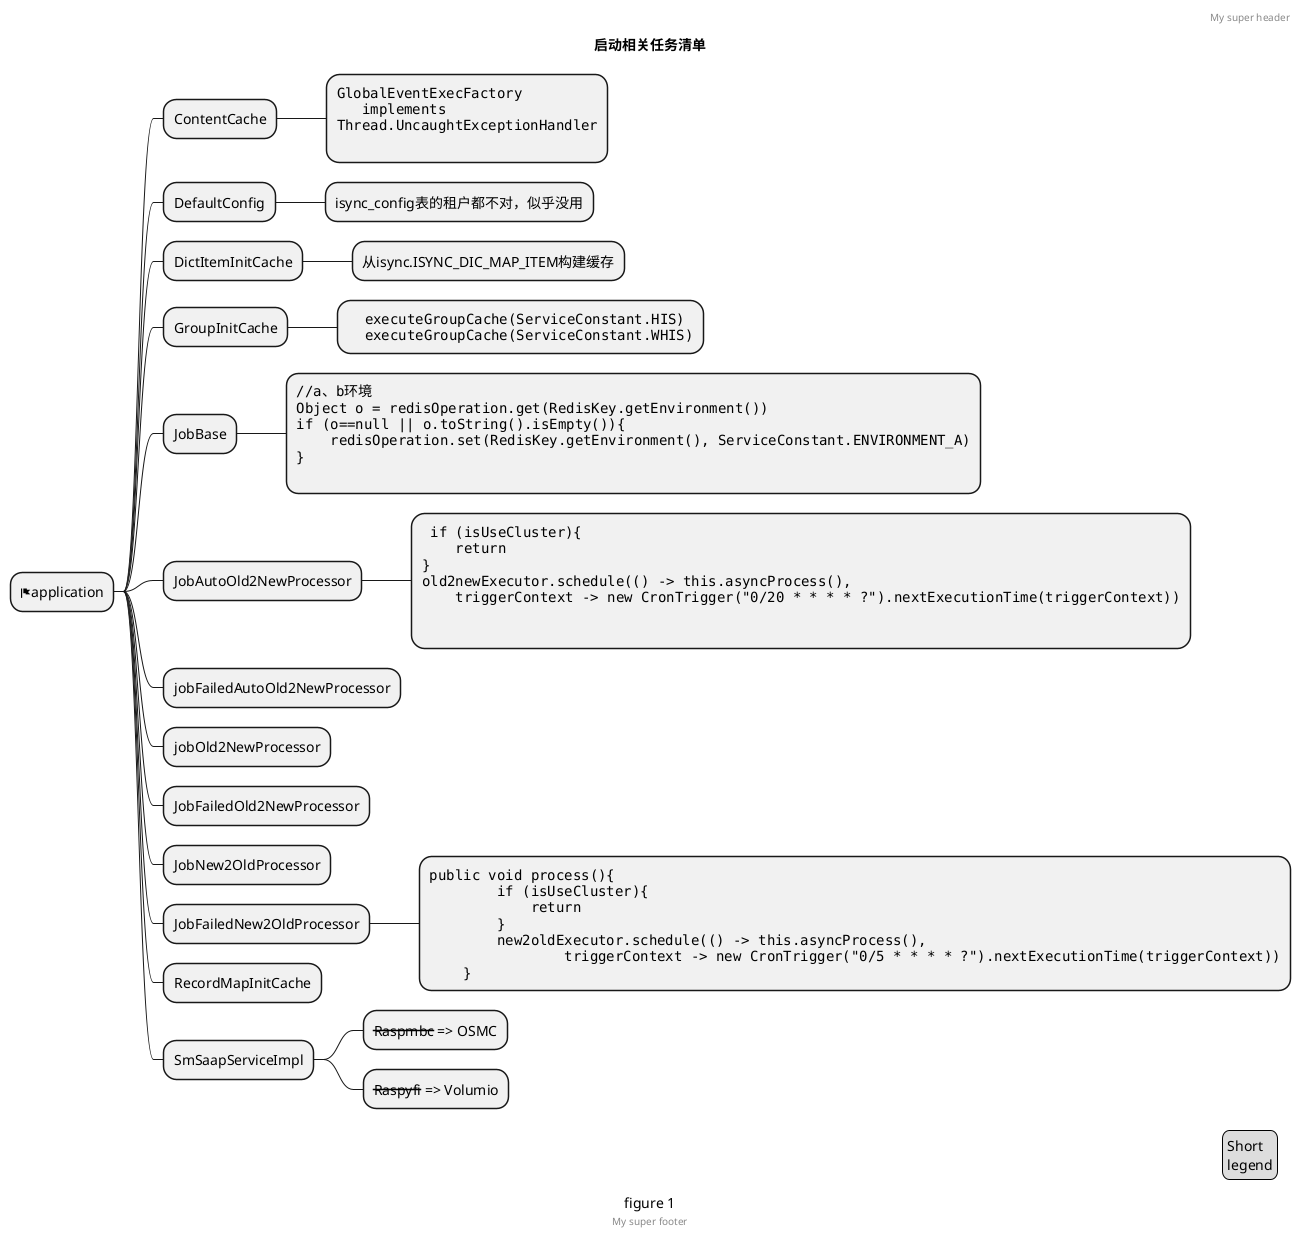 @startmindmap
'https://plantuml.com/mindmap-diagram

caption figure 1
title 启动相关任务清单

* <&flag>application
** ContentCache
***:<code>
GlobalEventExecFactory
   implements
Thread.UncaughtExceptionHandler
</code>
;
** DefaultConfig
*** isync_config表的租户都不对，似乎没用
** DictItemInitCache
*** 从isync.ISYNC_DIC_MAP_ITEM构建缓存
** GroupInitCache
***:<code>
  executeGroupCache(ServiceConstant.HIS)
  executeGroupCache(ServiceConstant.WHIS)
</code>;
** JobBase
***:<code>
//a、b环境
Object o = redisOperation.get(RedisKey.getEnvironment())
if (o==null || o.toString().isEmpty()){
    redisOperation.set(RedisKey.getEnvironment(), ServiceConstant.ENVIRONMENT_A)
}
</code>
;
** JobAutoOld2NewProcessor
***:<code>
 if (isUseCluster){
    return
}
old2newExecutor.schedule(() -> this.asyncProcess(),
    triggerContext -> new CronTrigger("0/20 * * * * ?").nextExecutionTime(triggerContext))

;
** jobFailedAutoOld2NewProcessor
** jobOld2NewProcessor
** JobFailedOld2NewProcessor
** JobNew2OldProcessor
** JobFailedNew2OldProcessor
***:<code>
public void process(){
        if (isUseCluster){
            return
        }
        new2oldExecutor.schedule(() -> this.asyncProcess(),
                triggerContext -> new CronTrigger("0/5 * * * * ?").nextExecutionTime(triggerContext))
    }
</code>;


** RecordMapInitCache
** SmSaapServiceImpl

*** <s>Raspmbc</s> => OSMC
*** <s>Raspyfi</s> => Volumio

header
My super header
endheader

center footer My super footer

legend right
  Short
  legend
endlegend
@endmindmap
